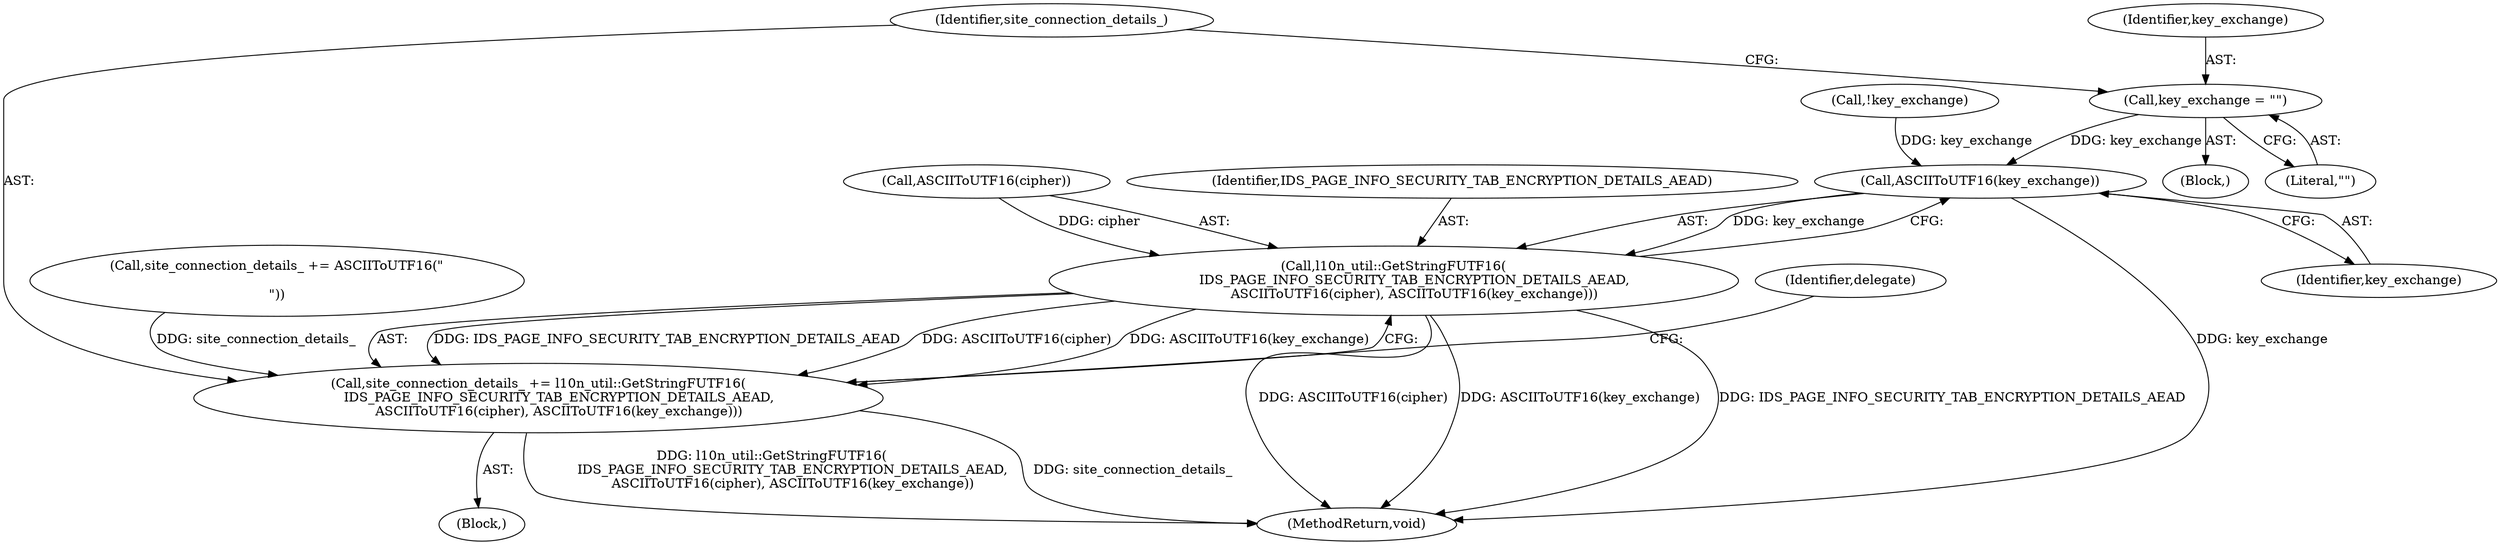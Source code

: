 digraph "0_Chrome_7cde8513c12a6e8ec5d1d1eb1cfd078d9adad3ef@pointer" {
"1000588" [label="(Call,key_exchange = \"\")"];
"1000597" [label="(Call,ASCIIToUTF16(key_exchange))"];
"1000593" [label="(Call,l10n_util::GetStringFUTF16(\n          IDS_PAGE_INFO_SECURITY_TAB_ENCRYPTION_DETAILS_AEAD,\n          ASCIIToUTF16(cipher), ASCIIToUTF16(key_exchange)))"];
"1000591" [label="(Call,site_connection_details_ += l10n_util::GetStringFUTF16(\n          IDS_PAGE_INFO_SECURITY_TAB_ENCRYPTION_DETAILS_AEAD,\n          ASCIIToUTF16(cipher), ASCIIToUTF16(key_exchange)))"];
"1000628" [label="(MethodReturn,void)"];
"1000598" [label="(Identifier,key_exchange)"];
"1000573" [label="(Block,)"];
"1000567" [label="(Call,site_connection_details_ += ASCIIToUTF16(\"\n\n\"))"];
"1000586" [label="(Block,)"];
"1000592" [label="(Identifier,site_connection_details_)"];
"1000588" [label="(Call,key_exchange = \"\")"];
"1000597" [label="(Call,ASCIIToUTF16(key_exchange))"];
"1000613" [label="(Identifier,delegate)"];
"1000595" [label="(Call,ASCIIToUTF16(cipher))"];
"1000593" [label="(Call,l10n_util::GetStringFUTF16(\n          IDS_PAGE_INFO_SECURITY_TAB_ENCRYPTION_DETAILS_AEAD,\n          ASCIIToUTF16(cipher), ASCIIToUTF16(key_exchange)))"];
"1000589" [label="(Identifier,key_exchange)"];
"1000590" [label="(Literal,\"\")"];
"1000591" [label="(Call,site_connection_details_ += l10n_util::GetStringFUTF16(\n          IDS_PAGE_INFO_SECURITY_TAB_ENCRYPTION_DETAILS_AEAD,\n          ASCIIToUTF16(cipher), ASCIIToUTF16(key_exchange)))"];
"1000584" [label="(Call,!key_exchange)"];
"1000594" [label="(Identifier,IDS_PAGE_INFO_SECURITY_TAB_ENCRYPTION_DETAILS_AEAD)"];
"1000588" -> "1000586"  [label="AST: "];
"1000588" -> "1000590"  [label="CFG: "];
"1000589" -> "1000588"  [label="AST: "];
"1000590" -> "1000588"  [label="AST: "];
"1000592" -> "1000588"  [label="CFG: "];
"1000588" -> "1000597"  [label="DDG: key_exchange"];
"1000597" -> "1000593"  [label="AST: "];
"1000597" -> "1000598"  [label="CFG: "];
"1000598" -> "1000597"  [label="AST: "];
"1000593" -> "1000597"  [label="CFG: "];
"1000597" -> "1000628"  [label="DDG: key_exchange"];
"1000597" -> "1000593"  [label="DDG: key_exchange"];
"1000584" -> "1000597"  [label="DDG: key_exchange"];
"1000593" -> "1000591"  [label="AST: "];
"1000594" -> "1000593"  [label="AST: "];
"1000595" -> "1000593"  [label="AST: "];
"1000591" -> "1000593"  [label="CFG: "];
"1000593" -> "1000628"  [label="DDG: ASCIIToUTF16(cipher)"];
"1000593" -> "1000628"  [label="DDG: ASCIIToUTF16(key_exchange)"];
"1000593" -> "1000628"  [label="DDG: IDS_PAGE_INFO_SECURITY_TAB_ENCRYPTION_DETAILS_AEAD"];
"1000593" -> "1000591"  [label="DDG: IDS_PAGE_INFO_SECURITY_TAB_ENCRYPTION_DETAILS_AEAD"];
"1000593" -> "1000591"  [label="DDG: ASCIIToUTF16(cipher)"];
"1000593" -> "1000591"  [label="DDG: ASCIIToUTF16(key_exchange)"];
"1000595" -> "1000593"  [label="DDG: cipher"];
"1000591" -> "1000573"  [label="AST: "];
"1000592" -> "1000591"  [label="AST: "];
"1000613" -> "1000591"  [label="CFG: "];
"1000591" -> "1000628"  [label="DDG: site_connection_details_"];
"1000591" -> "1000628"  [label="DDG: l10n_util::GetStringFUTF16(\n          IDS_PAGE_INFO_SECURITY_TAB_ENCRYPTION_DETAILS_AEAD,\n          ASCIIToUTF16(cipher), ASCIIToUTF16(key_exchange))"];
"1000567" -> "1000591"  [label="DDG: site_connection_details_"];
}
